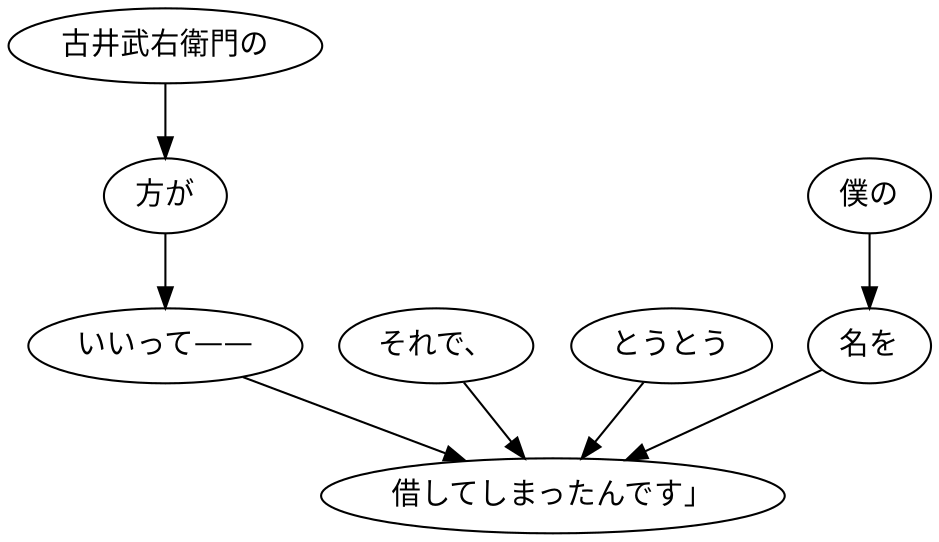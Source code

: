 digraph graph7306 {
	node0 [label="古井武右衛門の"];
	node1 [label="方が"];
	node2 [label="いいって——"];
	node3 [label="それで、"];
	node4 [label="とうとう"];
	node5 [label="僕の"];
	node6 [label="名を"];
	node7 [label="借してしまったんです」"];
	node0 -> node1;
	node1 -> node2;
	node2 -> node7;
	node3 -> node7;
	node4 -> node7;
	node5 -> node6;
	node6 -> node7;
}
